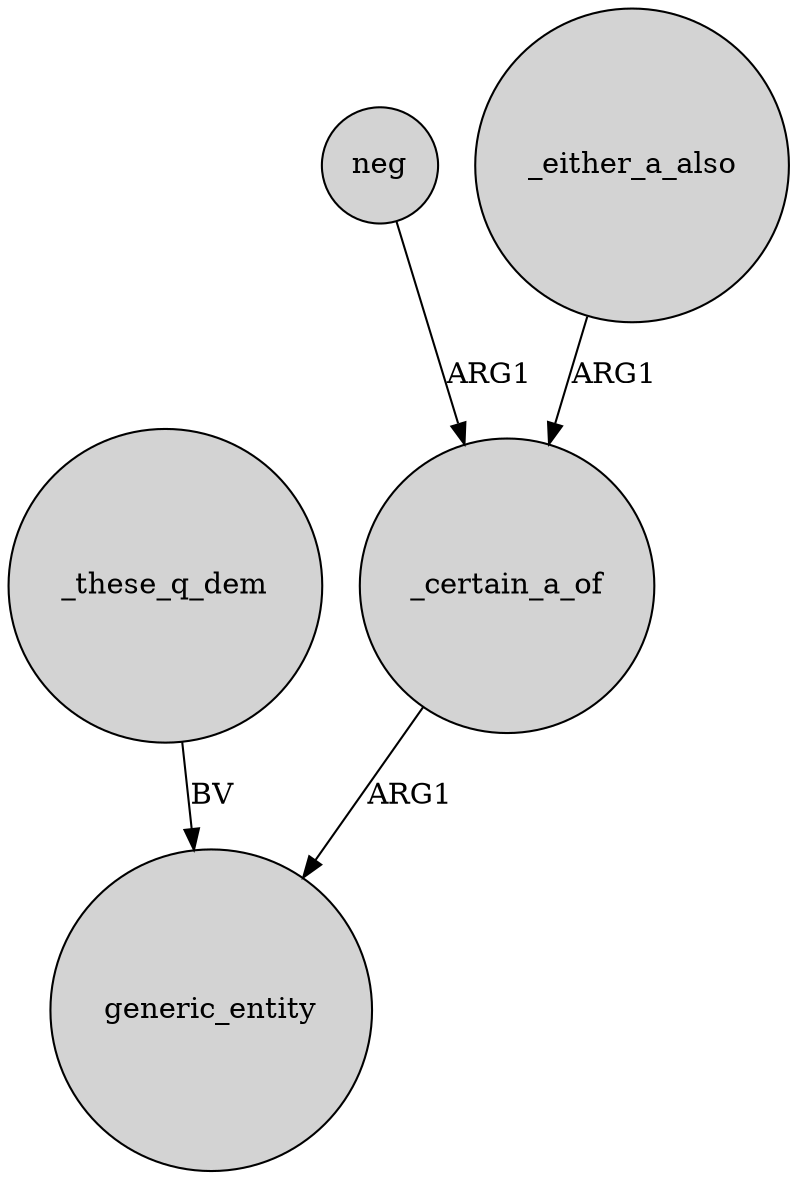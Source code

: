 digraph {
	node [shape=circle style=filled]
	_certain_a_of -> generic_entity [label=ARG1]
	neg -> _certain_a_of [label=ARG1]
	_these_q_dem -> generic_entity [label=BV]
	_either_a_also -> _certain_a_of [label=ARG1]
}
